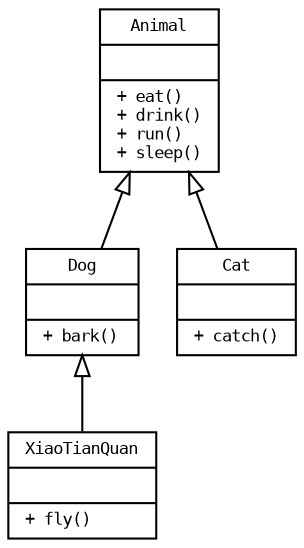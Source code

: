 digraph G {
        rankdir = BT;
        graph [fontname = "Inconsolata"];
        node [fontname = "Inconsolata"];
        edge [fontname = "Inconsolata"];
        fontsize = 8

        node [
                fontsize = 8
                shape = "record"
        ]

        edge [
                fontsize = 8
        ]

        Animal [
                label = "{Animal||+ eat()\l+ drink()\l+ run()\l+ sleep()\l}"
        ]

        Dog [
                label = "{Dog||+ bark()\l}"
        ]

        XiaoTianQuan [
                label = "{XiaoTianQuan||+ fly()\l}"
        ]

        Cat [
                label = "{Cat||+ catch()\l}"
        ]

        edge [
                arrowhead = "empty"
        ]

        Dog -> Animal
        XiaoTianQuan -> Dog
        Cat -> Animal

}